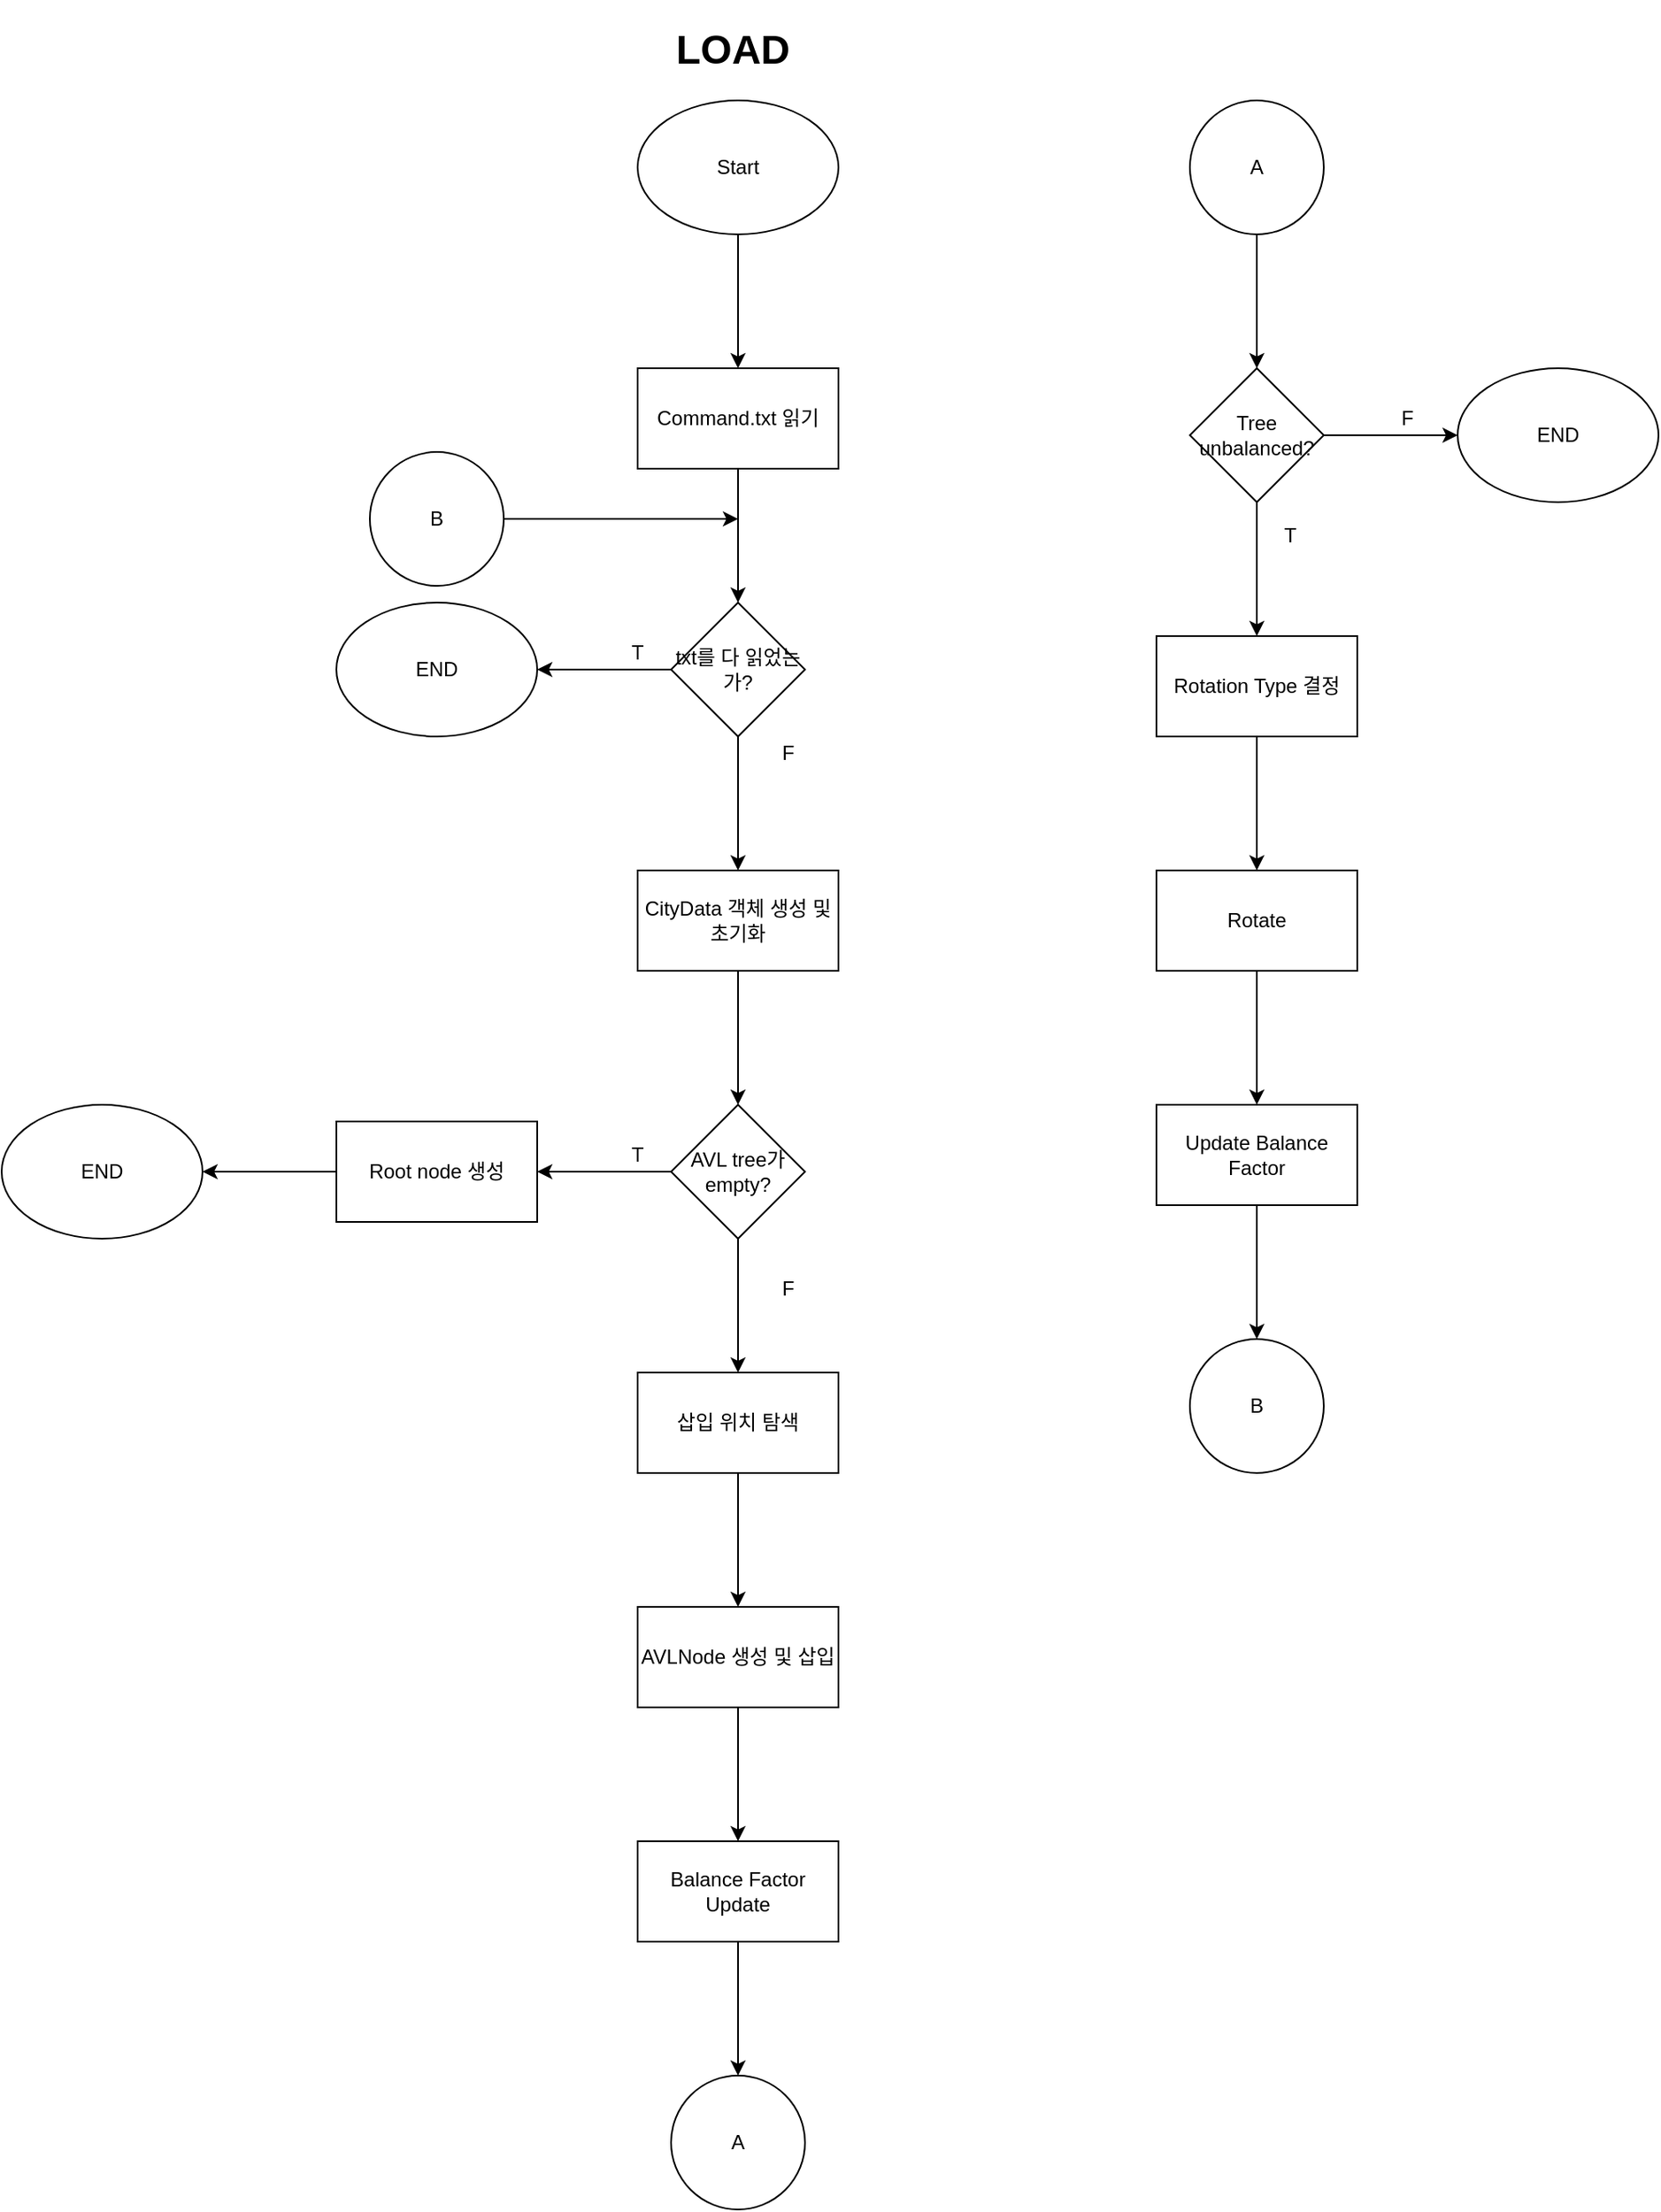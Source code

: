 <mxfile version="12.1.9" type="github" pages="2"><diagram id="q-kdPssbeyQ6cpteB9yN" name="LOAD"><mxGraphModel dx="3574" dy="2404" grid="1" gridSize="10" guides="1" tooltips="1" connect="1" arrows="1" fold="1" page="1" pageScale="1" pageWidth="827" pageHeight="1169" math="0" shadow="0"><root><mxCell id="0"/><mxCell id="1" parent="0"/><mxCell id="kF8LNK9fT4jvj4IDLKGO-3" value="" style="edgeStyle=orthogonalEdgeStyle;rounded=0;orthogonalLoop=1;jettySize=auto;html=1;" edge="1" parent="1" source="kF8LNK9fT4jvj4IDLKGO-1"><mxGeometry relative="1" as="geometry"><mxPoint x="210" y="210" as="targetPoint"/></mxGeometry></mxCell><mxCell id="kF8LNK9fT4jvj4IDLKGO-1" value="Start" style="ellipse;whiteSpace=wrap;html=1;" vertex="1" parent="1"><mxGeometry x="150" y="50" width="120" height="80" as="geometry"/></mxCell><mxCell id="kF8LNK9fT4jvj4IDLKGO-6" value="" style="edgeStyle=orthogonalEdgeStyle;rounded=0;orthogonalLoop=1;jettySize=auto;html=1;" edge="1" parent="1" source="kF8LNK9fT4jvj4IDLKGO-4"><mxGeometry relative="1" as="geometry"><mxPoint x="210" y="350" as="targetPoint"/></mxGeometry></mxCell><mxCell id="kF8LNK9fT4jvj4IDLKGO-4" value="Command.txt 읽기" style="rounded=0;whiteSpace=wrap;html=1;" vertex="1" parent="1"><mxGeometry x="150" y="210" width="120" height="60" as="geometry"/></mxCell><mxCell id="kF8LNK9fT4jvj4IDLKGO-9" value="" style="edgeStyle=orthogonalEdgeStyle;rounded=0;orthogonalLoop=1;jettySize=auto;html=1;" edge="1" parent="1" source="kF8LNK9fT4jvj4IDLKGO-7"><mxGeometry relative="1" as="geometry"><mxPoint x="90" y="390" as="targetPoint"/></mxGeometry></mxCell><mxCell id="kF8LNK9fT4jvj4IDLKGO-12" value="" style="edgeStyle=orthogonalEdgeStyle;rounded=0;orthogonalLoop=1;jettySize=auto;html=1;" edge="1" parent="1" source="kF8LNK9fT4jvj4IDLKGO-7"><mxGeometry relative="1" as="geometry"><mxPoint x="210" y="510" as="targetPoint"/></mxGeometry></mxCell><mxCell id="kF8LNK9fT4jvj4IDLKGO-7" value="txt를 다 읽었는가?" style="rhombus;whiteSpace=wrap;html=1;" vertex="1" parent="1"><mxGeometry x="170" y="350" width="80" height="80" as="geometry"/></mxCell><mxCell id="kF8LNK9fT4jvj4IDLKGO-10" value="END" style="ellipse;whiteSpace=wrap;html=1;" vertex="1" parent="1"><mxGeometry x="-30" y="350" width="120" height="80" as="geometry"/></mxCell><mxCell id="kF8LNK9fT4jvj4IDLKGO-15" value="" style="edgeStyle=orthogonalEdgeStyle;rounded=0;orthogonalLoop=1;jettySize=auto;html=1;" edge="1" parent="1" source="kF8LNK9fT4jvj4IDLKGO-13"><mxGeometry relative="1" as="geometry"><mxPoint x="210" y="650" as="targetPoint"/></mxGeometry></mxCell><mxCell id="kF8LNK9fT4jvj4IDLKGO-13" value="CityData 객체 생성 및 초기화" style="rounded=0;whiteSpace=wrap;html=1;" vertex="1" parent="1"><mxGeometry x="150" y="510" width="120" height="60" as="geometry"/></mxCell><mxCell id="kF8LNK9fT4jvj4IDLKGO-20" value="" style="edgeStyle=orthogonalEdgeStyle;rounded=0;orthogonalLoop=1;jettySize=auto;html=1;" edge="1" parent="1" source="kF8LNK9fT4jvj4IDLKGO-16"><mxGeometry relative="1" as="geometry"><mxPoint x="90" y="690" as="targetPoint"/></mxGeometry></mxCell><mxCell id="kF8LNK9fT4jvj4IDLKGO-29" value="" style="edgeStyle=orthogonalEdgeStyle;rounded=0;orthogonalLoop=1;jettySize=auto;html=1;" edge="1" parent="1" source="kF8LNK9fT4jvj4IDLKGO-16"><mxGeometry relative="1" as="geometry"><mxPoint x="210" y="810" as="targetPoint"/></mxGeometry></mxCell><mxCell id="kF8LNK9fT4jvj4IDLKGO-16" value="AVL tree가 empty?" style="rhombus;whiteSpace=wrap;html=1;" vertex="1" parent="1"><mxGeometry x="170" y="650" width="80" height="80" as="geometry"/></mxCell><mxCell id="kF8LNK9fT4jvj4IDLKGO-17" value="T" style="text;html=1;strokeColor=none;fillColor=none;align=center;verticalAlign=middle;whiteSpace=wrap;rounded=0;" vertex="1" parent="1"><mxGeometry x="130" y="370" width="40" height="20" as="geometry"/></mxCell><mxCell id="kF8LNK9fT4jvj4IDLKGO-18" value="F" style="text;html=1;strokeColor=none;fillColor=none;align=center;verticalAlign=middle;whiteSpace=wrap;rounded=0;" vertex="1" parent="1"><mxGeometry x="220" y="430" width="40" height="20" as="geometry"/></mxCell><mxCell id="kF8LNK9fT4jvj4IDLKGO-22" value="&lt;h1&gt;LOAD&lt;/h1&gt;" style="text;html=1;strokeColor=none;fillColor=none;spacing=5;spacingTop=-20;whiteSpace=wrap;overflow=hidden;rounded=0;" vertex="1" parent="1"><mxGeometry x="167.5" width="85" height="30" as="geometry"/></mxCell><mxCell id="kF8LNK9fT4jvj4IDLKGO-26" value="" style="edgeStyle=orthogonalEdgeStyle;rounded=0;orthogonalLoop=1;jettySize=auto;html=1;" edge="1" parent="1" source="kF8LNK9fT4jvj4IDLKGO-23"><mxGeometry relative="1" as="geometry"><mxPoint x="-110" y="690" as="targetPoint"/></mxGeometry></mxCell><mxCell id="kF8LNK9fT4jvj4IDLKGO-23" value="Root node 생성" style="rounded=0;whiteSpace=wrap;html=1;" vertex="1" parent="1"><mxGeometry x="-30" y="660" width="120" height="60" as="geometry"/></mxCell><mxCell id="kF8LNK9fT4jvj4IDLKGO-24" value="T" style="text;html=1;strokeColor=none;fillColor=none;align=center;verticalAlign=middle;whiteSpace=wrap;rounded=0;" vertex="1" parent="1"><mxGeometry x="130" y="670" width="40" height="20" as="geometry"/></mxCell><mxCell id="kF8LNK9fT4jvj4IDLKGO-27" value="END" style="ellipse;whiteSpace=wrap;html=1;" vertex="1" parent="1"><mxGeometry x="-230" y="650" width="120" height="80" as="geometry"/></mxCell><mxCell id="kF8LNK9fT4jvj4IDLKGO-33" value="" style="edgeStyle=orthogonalEdgeStyle;rounded=0;orthogonalLoop=1;jettySize=auto;html=1;" edge="1" parent="1" source="kF8LNK9fT4jvj4IDLKGO-30" target="kF8LNK9fT4jvj4IDLKGO-32"><mxGeometry relative="1" as="geometry"/></mxCell><mxCell id="kF8LNK9fT4jvj4IDLKGO-30" value="삽입 위치 탐색" style="rounded=0;whiteSpace=wrap;html=1;" vertex="1" parent="1"><mxGeometry x="150" y="810" width="120" height="60" as="geometry"/></mxCell><mxCell id="kF8LNK9fT4jvj4IDLKGO-35" value="" style="edgeStyle=orthogonalEdgeStyle;rounded=0;orthogonalLoop=1;jettySize=auto;html=1;" edge="1" parent="1" source="kF8LNK9fT4jvj4IDLKGO-32" target="kF8LNK9fT4jvj4IDLKGO-34"><mxGeometry relative="1" as="geometry"/></mxCell><mxCell id="kF8LNK9fT4jvj4IDLKGO-32" value="AVLNode 생성 및 삽입" style="rounded=0;whiteSpace=wrap;html=1;" vertex="1" parent="1"><mxGeometry x="150" y="950" width="120" height="60" as="geometry"/></mxCell><mxCell id="kF8LNK9fT4jvj4IDLKGO-37" value="" style="edgeStyle=orthogonalEdgeStyle;rounded=0;orthogonalLoop=1;jettySize=auto;html=1;" edge="1" parent="1" source="kF8LNK9fT4jvj4IDLKGO-34"><mxGeometry relative="1" as="geometry"><mxPoint x="210" y="1230" as="targetPoint"/></mxGeometry></mxCell><mxCell id="kF8LNK9fT4jvj4IDLKGO-34" value="Balance Factor Update" style="rounded=0;whiteSpace=wrap;html=1;" vertex="1" parent="1"><mxGeometry x="150" y="1090" width="120" height="60" as="geometry"/></mxCell><mxCell id="kF8LNK9fT4jvj4IDLKGO-31" value="F" style="text;html=1;strokeColor=none;fillColor=none;align=center;verticalAlign=middle;whiteSpace=wrap;rounded=0;" vertex="1" parent="1"><mxGeometry x="220" y="750" width="40" height="20" as="geometry"/></mxCell><mxCell id="kF8LNK9fT4jvj4IDLKGO-38" value="A" style="ellipse;whiteSpace=wrap;html=1;aspect=fixed;" vertex="1" parent="1"><mxGeometry x="170" y="1230" width="80" height="80" as="geometry"/></mxCell><mxCell id="kF8LNK9fT4jvj4IDLKGO-41" value="" style="edgeStyle=orthogonalEdgeStyle;rounded=0;orthogonalLoop=1;jettySize=auto;html=1;" edge="1" parent="1" source="kF8LNK9fT4jvj4IDLKGO-39"><mxGeometry relative="1" as="geometry"><mxPoint x="520" y="210" as="targetPoint"/></mxGeometry></mxCell><mxCell id="kF8LNK9fT4jvj4IDLKGO-39" value="A" style="ellipse;whiteSpace=wrap;html=1;aspect=fixed;" vertex="1" parent="1"><mxGeometry x="480" y="50" width="80" height="80" as="geometry"/></mxCell><mxCell id="kF8LNK9fT4jvj4IDLKGO-45" value="" style="edgeStyle=orthogonalEdgeStyle;rounded=0;orthogonalLoop=1;jettySize=auto;html=1;" edge="1" parent="1" source="kF8LNK9fT4jvj4IDLKGO-43"><mxGeometry relative="1" as="geometry"><mxPoint x="640" y="250.0" as="targetPoint"/></mxGeometry></mxCell><mxCell id="kF8LNK9fT4jvj4IDLKGO-50" value="" style="edgeStyle=orthogonalEdgeStyle;rounded=0;orthogonalLoop=1;jettySize=auto;html=1;" edge="1" parent="1" source="kF8LNK9fT4jvj4IDLKGO-43"><mxGeometry relative="1" as="geometry"><mxPoint x="520" y="370" as="targetPoint"/></mxGeometry></mxCell><mxCell id="kF8LNK9fT4jvj4IDLKGO-43" value="Tree unbalanced?" style="rhombus;whiteSpace=wrap;html=1;" vertex="1" parent="1"><mxGeometry x="480" y="210" width="80" height="80" as="geometry"/></mxCell><mxCell id="kF8LNK9fT4jvj4IDLKGO-47" value="END" style="ellipse;whiteSpace=wrap;html=1;" vertex="1" parent="1"><mxGeometry x="640" y="210" width="120" height="80" as="geometry"/></mxCell><mxCell id="kF8LNK9fT4jvj4IDLKGO-48" value="F" style="text;html=1;strokeColor=none;fillColor=none;align=center;verticalAlign=middle;whiteSpace=wrap;rounded=0;" vertex="1" parent="1"><mxGeometry x="590" y="230" width="40" height="20" as="geometry"/></mxCell><mxCell id="kF8LNK9fT4jvj4IDLKGO-51" value="T" style="text;html=1;strokeColor=none;fillColor=none;align=center;verticalAlign=middle;whiteSpace=wrap;rounded=0;" vertex="1" parent="1"><mxGeometry x="520" y="300" width="40" height="20" as="geometry"/></mxCell><mxCell id="kF8LNK9fT4jvj4IDLKGO-54" value="" style="edgeStyle=orthogonalEdgeStyle;rounded=0;orthogonalLoop=1;jettySize=auto;html=1;" edge="1" parent="1" source="kF8LNK9fT4jvj4IDLKGO-52" target="kF8LNK9fT4jvj4IDLKGO-53"><mxGeometry relative="1" as="geometry"/></mxCell><mxCell id="kF8LNK9fT4jvj4IDLKGO-52" value="Rotation Type 결정" style="rounded=0;whiteSpace=wrap;html=1;" vertex="1" parent="1"><mxGeometry x="460" y="370" width="120" height="60" as="geometry"/></mxCell><mxCell id="kF8LNK9fT4jvj4IDLKGO-56" value="" style="edgeStyle=orthogonalEdgeStyle;rounded=0;orthogonalLoop=1;jettySize=auto;html=1;" edge="1" parent="1" source="kF8LNK9fT4jvj4IDLKGO-53" target="kF8LNK9fT4jvj4IDLKGO-55"><mxGeometry relative="1" as="geometry"/></mxCell><mxCell id="kF8LNK9fT4jvj4IDLKGO-53" value="Rotate" style="rounded=0;whiteSpace=wrap;html=1;" vertex="1" parent="1"><mxGeometry x="460" y="510" width="120" height="60" as="geometry"/></mxCell><mxCell id="kF8LNK9fT4jvj4IDLKGO-58" value="" style="edgeStyle=orthogonalEdgeStyle;rounded=0;orthogonalLoop=1;jettySize=auto;html=1;" edge="1" parent="1" source="kF8LNK9fT4jvj4IDLKGO-55"><mxGeometry relative="1" as="geometry"><mxPoint x="520" y="790" as="targetPoint"/></mxGeometry></mxCell><mxCell id="kF8LNK9fT4jvj4IDLKGO-55" value="Update Balance Factor" style="rounded=0;whiteSpace=wrap;html=1;" vertex="1" parent="1"><mxGeometry x="460" y="650" width="120" height="60" as="geometry"/></mxCell><mxCell id="kF8LNK9fT4jvj4IDLKGO-59" value="B" style="ellipse;whiteSpace=wrap;html=1;aspect=fixed;" vertex="1" parent="1"><mxGeometry x="480" y="790" width="80" height="80" as="geometry"/></mxCell><mxCell id="kF8LNK9fT4jvj4IDLKGO-62" value="" style="edgeStyle=orthogonalEdgeStyle;rounded=0;orthogonalLoop=1;jettySize=auto;html=1;" edge="1" parent="1" source="kF8LNK9fT4jvj4IDLKGO-60"><mxGeometry relative="1" as="geometry"><mxPoint x="210" y="300" as="targetPoint"/></mxGeometry></mxCell><mxCell id="kF8LNK9fT4jvj4IDLKGO-60" value="B" style="ellipse;whiteSpace=wrap;html=1;aspect=fixed;" vertex="1" parent="1"><mxGeometry x="-10" y="260" width="80" height="80" as="geometry"/></mxCell></root></mxGraphModel></diagram><diagram id="3mZSIoy4f9YGIno5pvSa" name="INSERT"><mxGraphModel dx="3574" dy="1317" grid="1" gridSize="10" guides="1" tooltips="1" connect="1" arrows="1" fold="1" page="1" pageScale="1" pageWidth="827" pageHeight="1169" math="0" shadow="0"><root><mxCell id="x3f0wVdxjfBKTvU20ah3-0"/><mxCell id="x3f0wVdxjfBKTvU20ah3-1" parent="x3f0wVdxjfBKTvU20ah3-0"/><mxCell id="hxF6ommzTZG01ApSb6BF-0" value="" style="edgeStyle=orthogonalEdgeStyle;rounded=0;orthogonalLoop=1;jettySize=auto;html=1;" edge="1" parent="x3f0wVdxjfBKTvU20ah3-1" source="hxF6ommzTZG01ApSb6BF-1"><mxGeometry relative="1" as="geometry"><mxPoint x="210.0" y="370" as="targetPoint"/></mxGeometry></mxCell><mxCell id="hxF6ommzTZG01ApSb6BF-1" value="Start" style="ellipse;whiteSpace=wrap;html=1;" vertex="1" parent="x3f0wVdxjfBKTvU20ah3-1"><mxGeometry x="150" y="210" width="120" height="80" as="geometry"/></mxCell><mxCell id="hxF6ommzTZG01ApSb6BF-2" value="" style="edgeStyle=orthogonalEdgeStyle;rounded=0;orthogonalLoop=1;jettySize=auto;html=1;" edge="1" parent="x3f0wVdxjfBKTvU20ah3-1" source="hxF6ommzTZG01ApSb6BF-3"><mxGeometry relative="1" as="geometry"><mxPoint x="210.0" y="510" as="targetPoint"/></mxGeometry></mxCell><mxCell id="hxF6ommzTZG01ApSb6BF-3" value="Command.txt 읽기" style="rounded=0;whiteSpace=wrap;html=1;" vertex="1" parent="x3f0wVdxjfBKTvU20ah3-1"><mxGeometry x="150" y="370" width="120" height="60" as="geometry"/></mxCell><mxCell id="hxF6ommzTZG01ApSb6BF-8" value="" style="edgeStyle=orthogonalEdgeStyle;rounded=0;orthogonalLoop=1;jettySize=auto;html=1;" edge="1" parent="x3f0wVdxjfBKTvU20ah3-1" source="hxF6ommzTZG01ApSb6BF-9"><mxGeometry relative="1" as="geometry"><mxPoint x="210.0" y="650" as="targetPoint"/></mxGeometry></mxCell><mxCell id="hxF6ommzTZG01ApSb6BF-9" value="CityData 객체 생성 및 초기화" style="rounded=0;whiteSpace=wrap;html=1;" vertex="1" parent="x3f0wVdxjfBKTvU20ah3-1"><mxGeometry x="150" y="510" width="120" height="60" as="geometry"/></mxCell><mxCell id="hxF6ommzTZG01ApSb6BF-10" value="" style="edgeStyle=orthogonalEdgeStyle;rounded=0;orthogonalLoop=1;jettySize=auto;html=1;" edge="1" parent="x3f0wVdxjfBKTvU20ah3-1" source="hxF6ommzTZG01ApSb6BF-12"><mxGeometry relative="1" as="geometry"><mxPoint x="90.0" y="690" as="targetPoint"/></mxGeometry></mxCell><mxCell id="hxF6ommzTZG01ApSb6BF-11" value="" style="edgeStyle=orthogonalEdgeStyle;rounded=0;orthogonalLoop=1;jettySize=auto;html=1;" edge="1" parent="x3f0wVdxjfBKTvU20ah3-1" source="hxF6ommzTZG01ApSb6BF-12"><mxGeometry relative="1" as="geometry"><mxPoint x="210.0" y="810" as="targetPoint"/></mxGeometry></mxCell><mxCell id="hxF6ommzTZG01ApSb6BF-12" value="AVL tree가 empty?" style="rhombus;whiteSpace=wrap;html=1;" vertex="1" parent="x3f0wVdxjfBKTvU20ah3-1"><mxGeometry x="170" y="650" width="80" height="80" as="geometry"/></mxCell><mxCell id="hxF6ommzTZG01ApSb6BF-15" value="&lt;h1&gt;INSERT&lt;/h1&gt;" style="text;html=1;strokeColor=none;fillColor=none;spacing=5;spacingTop=-20;whiteSpace=wrap;overflow=hidden;rounded=0;" vertex="1" parent="x3f0wVdxjfBKTvU20ah3-1"><mxGeometry x="158" y="161" width="103" height="30" as="geometry"/></mxCell><mxCell id="hxF6ommzTZG01ApSb6BF-16" value="" style="edgeStyle=orthogonalEdgeStyle;rounded=0;orthogonalLoop=1;jettySize=auto;html=1;" edge="1" parent="x3f0wVdxjfBKTvU20ah3-1" source="hxF6ommzTZG01ApSb6BF-17"><mxGeometry relative="1" as="geometry"><mxPoint x="-110.0" y="690" as="targetPoint"/></mxGeometry></mxCell><mxCell id="hxF6ommzTZG01ApSb6BF-17" value="Root node 생성" style="rounded=0;whiteSpace=wrap;html=1;" vertex="1" parent="x3f0wVdxjfBKTvU20ah3-1"><mxGeometry x="-30" y="660" width="120" height="60" as="geometry"/></mxCell><mxCell id="hxF6ommzTZG01ApSb6BF-18" value="T" style="text;html=1;strokeColor=none;fillColor=none;align=center;verticalAlign=middle;whiteSpace=wrap;rounded=0;" vertex="1" parent="x3f0wVdxjfBKTvU20ah3-1"><mxGeometry x="130" y="670" width="40" height="20" as="geometry"/></mxCell><mxCell id="hxF6ommzTZG01ApSb6BF-19" value="END" style="ellipse;whiteSpace=wrap;html=1;" vertex="1" parent="x3f0wVdxjfBKTvU20ah3-1"><mxGeometry x="-230" y="650" width="120" height="80" as="geometry"/></mxCell><mxCell id="hxF6ommzTZG01ApSb6BF-20" value="" style="edgeStyle=orthogonalEdgeStyle;rounded=0;orthogonalLoop=1;jettySize=auto;html=1;" edge="1" parent="x3f0wVdxjfBKTvU20ah3-1" source="hxF6ommzTZG01ApSb6BF-21" target="hxF6ommzTZG01ApSb6BF-23"><mxGeometry relative="1" as="geometry"/></mxCell><mxCell id="hxF6ommzTZG01ApSb6BF-21" value="삽입 위치 탐색" style="rounded=0;whiteSpace=wrap;html=1;" vertex="1" parent="x3f0wVdxjfBKTvU20ah3-1"><mxGeometry x="150" y="810" width="120" height="60" as="geometry"/></mxCell><mxCell id="hxF6ommzTZG01ApSb6BF-22" value="" style="edgeStyle=orthogonalEdgeStyle;rounded=0;orthogonalLoop=1;jettySize=auto;html=1;" edge="1" parent="x3f0wVdxjfBKTvU20ah3-1" source="hxF6ommzTZG01ApSb6BF-23" target="hxF6ommzTZG01ApSb6BF-25"><mxGeometry relative="1" as="geometry"/></mxCell><mxCell id="hxF6ommzTZG01ApSb6BF-23" value="AVLNode 생성 및 삽입" style="rounded=0;whiteSpace=wrap;html=1;" vertex="1" parent="x3f0wVdxjfBKTvU20ah3-1"><mxGeometry x="150" y="950" width="120" height="60" as="geometry"/></mxCell><mxCell id="hxF6ommzTZG01ApSb6BF-24" value="" style="edgeStyle=orthogonalEdgeStyle;rounded=0;orthogonalLoop=1;jettySize=auto;html=1;" edge="1" parent="x3f0wVdxjfBKTvU20ah3-1" source="hxF6ommzTZG01ApSb6BF-25"><mxGeometry relative="1" as="geometry"><mxPoint x="210.0" y="1230.0" as="targetPoint"/></mxGeometry></mxCell><mxCell id="hxF6ommzTZG01ApSb6BF-25" value="Balance Factor Update" style="rounded=0;whiteSpace=wrap;html=1;" vertex="1" parent="x3f0wVdxjfBKTvU20ah3-1"><mxGeometry x="150" y="1090" width="120" height="60" as="geometry"/></mxCell><mxCell id="hxF6ommzTZG01ApSb6BF-26" value="F" style="text;html=1;strokeColor=none;fillColor=none;align=center;verticalAlign=middle;whiteSpace=wrap;rounded=0;" vertex="1" parent="x3f0wVdxjfBKTvU20ah3-1"><mxGeometry x="220" y="750" width="40" height="20" as="geometry"/></mxCell><mxCell id="hxF6ommzTZG01ApSb6BF-27" value="A" style="ellipse;whiteSpace=wrap;html=1;aspect=fixed;" vertex="1" parent="x3f0wVdxjfBKTvU20ah3-1"><mxGeometry x="170" y="1230" width="80" height="80" as="geometry"/></mxCell><mxCell id="hxF6ommzTZG01ApSb6BF-28" value="" style="edgeStyle=orthogonalEdgeStyle;rounded=0;orthogonalLoop=1;jettySize=auto;html=1;" edge="1" parent="x3f0wVdxjfBKTvU20ah3-1" source="hxF6ommzTZG01ApSb6BF-29"><mxGeometry relative="1" as="geometry"><mxPoint x="472.5" y="370" as="targetPoint"/></mxGeometry></mxCell><mxCell id="hxF6ommzTZG01ApSb6BF-29" value="A" style="ellipse;whiteSpace=wrap;html=1;aspect=fixed;" vertex="1" parent="x3f0wVdxjfBKTvU20ah3-1"><mxGeometry x="432.5" y="210" width="80" height="80" as="geometry"/></mxCell><mxCell id="hxF6ommzTZG01ApSb6BF-30" value="" style="edgeStyle=orthogonalEdgeStyle;rounded=0;orthogonalLoop=1;jettySize=auto;html=1;" edge="1" parent="x3f0wVdxjfBKTvU20ah3-1" source="hxF6ommzTZG01ApSb6BF-32"><mxGeometry relative="1" as="geometry"><mxPoint x="592.5" y="410" as="targetPoint"/></mxGeometry></mxCell><mxCell id="hxF6ommzTZG01ApSb6BF-31" value="" style="edgeStyle=orthogonalEdgeStyle;rounded=0;orthogonalLoop=1;jettySize=auto;html=1;" edge="1" parent="x3f0wVdxjfBKTvU20ah3-1" source="hxF6ommzTZG01ApSb6BF-32"><mxGeometry relative="1" as="geometry"><mxPoint x="472.5" y="530" as="targetPoint"/></mxGeometry></mxCell><mxCell id="hxF6ommzTZG01ApSb6BF-32" value="Tree unbalanced?" style="rhombus;whiteSpace=wrap;html=1;" vertex="1" parent="x3f0wVdxjfBKTvU20ah3-1"><mxGeometry x="432.5" y="370" width="80" height="80" as="geometry"/></mxCell><mxCell id="hxF6ommzTZG01ApSb6BF-33" value="END" style="ellipse;whiteSpace=wrap;html=1;" vertex="1" parent="x3f0wVdxjfBKTvU20ah3-1"><mxGeometry x="592.5" y="370" width="120" height="80" as="geometry"/></mxCell><mxCell id="hxF6ommzTZG01ApSb6BF-34" value="F" style="text;html=1;strokeColor=none;fillColor=none;align=center;verticalAlign=middle;whiteSpace=wrap;rounded=0;" vertex="1" parent="x3f0wVdxjfBKTvU20ah3-1"><mxGeometry x="542.5" y="390" width="40" height="20" as="geometry"/></mxCell><mxCell id="hxF6ommzTZG01ApSb6BF-35" value="T" style="text;html=1;strokeColor=none;fillColor=none;align=center;verticalAlign=middle;whiteSpace=wrap;rounded=0;" vertex="1" parent="x3f0wVdxjfBKTvU20ah3-1"><mxGeometry x="472.5" y="460" width="40" height="20" as="geometry"/></mxCell><mxCell id="hxF6ommzTZG01ApSb6BF-36" value="" style="edgeStyle=orthogonalEdgeStyle;rounded=0;orthogonalLoop=1;jettySize=auto;html=1;" edge="1" parent="x3f0wVdxjfBKTvU20ah3-1" source="hxF6ommzTZG01ApSb6BF-37" target="hxF6ommzTZG01ApSb6BF-39"><mxGeometry relative="1" as="geometry"/></mxCell><mxCell id="hxF6ommzTZG01ApSb6BF-37" value="Rotation Type 결정" style="rounded=0;whiteSpace=wrap;html=1;" vertex="1" parent="x3f0wVdxjfBKTvU20ah3-1"><mxGeometry x="412.5" y="530" width="120" height="60" as="geometry"/></mxCell><mxCell id="hxF6ommzTZG01ApSb6BF-38" value="" style="edgeStyle=orthogonalEdgeStyle;rounded=0;orthogonalLoop=1;jettySize=auto;html=1;" edge="1" parent="x3f0wVdxjfBKTvU20ah3-1" source="hxF6ommzTZG01ApSb6BF-39" target="hxF6ommzTZG01ApSb6BF-41"><mxGeometry relative="1" as="geometry"/></mxCell><mxCell id="hxF6ommzTZG01ApSb6BF-39" value="Rotate" style="rounded=0;whiteSpace=wrap;html=1;" vertex="1" parent="x3f0wVdxjfBKTvU20ah3-1"><mxGeometry x="412.5" y="670" width="120" height="60" as="geometry"/></mxCell><mxCell id="hxF6ommzTZG01ApSb6BF-40" value="" style="edgeStyle=orthogonalEdgeStyle;rounded=0;orthogonalLoop=1;jettySize=auto;html=1;" edge="1" parent="x3f0wVdxjfBKTvU20ah3-1" source="hxF6ommzTZG01ApSb6BF-41"><mxGeometry relative="1" as="geometry"><mxPoint x="472.5" y="950" as="targetPoint"/></mxGeometry></mxCell><mxCell id="hxF6ommzTZG01ApSb6BF-41" value="Update Balance Factor" style="rounded=0;whiteSpace=wrap;html=1;" vertex="1" parent="x3f0wVdxjfBKTvU20ah3-1"><mxGeometry x="412.5" y="810" width="120" height="60" as="geometry"/></mxCell><mxCell id="hxF6ommzTZG01ApSb6BF-45" value="END" style="ellipse;whiteSpace=wrap;html=1;" vertex="1" parent="x3f0wVdxjfBKTvU20ah3-1"><mxGeometry x="412.5" y="950" width="120" height="80" as="geometry"/></mxCell></root></mxGraphModel></diagram></mxfile>